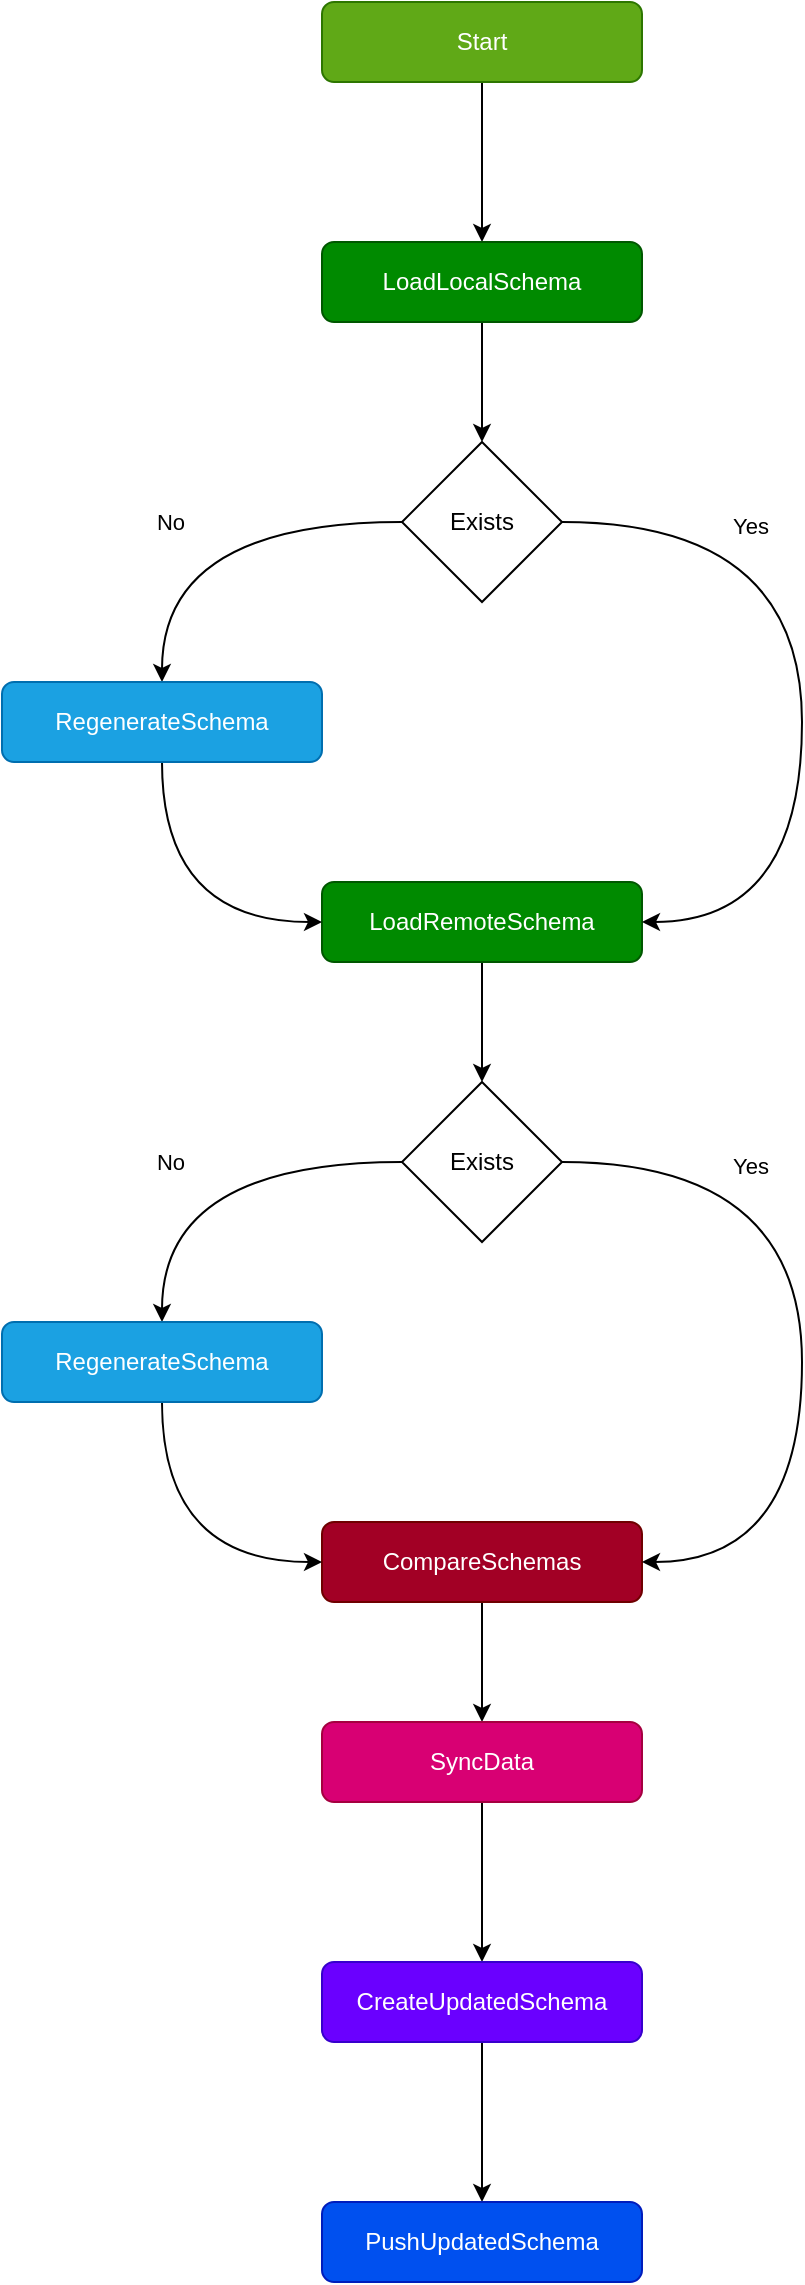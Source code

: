 <mxfile version="20.2.3" type="github">
  <diagram id="ZJxzK9-UvrhYlugSA6Yn" name="Pagina-1">
    <mxGraphModel dx="1422" dy="754" grid="1" gridSize="10" guides="1" tooltips="1" connect="1" arrows="1" fold="1" page="1" pageScale="1" pageWidth="3300" pageHeight="4681" math="0" shadow="0">
      <root>
        <mxCell id="0" />
        <mxCell id="1" parent="0" />
        <mxCell id="TUdZK474C93KMMMfNRx1-21" style="edgeStyle=orthogonalEdgeStyle;rounded=0;orthogonalLoop=1;jettySize=auto;html=1;entryX=0.5;entryY=0;entryDx=0;entryDy=0;" parent="1" source="TUdZK474C93KMMMfNRx1-1" target="TUdZK474C93KMMMfNRx1-2" edge="1">
          <mxGeometry relative="1" as="geometry" />
        </mxCell>
        <mxCell id="TUdZK474C93KMMMfNRx1-1" value="Start" style="rounded=1;whiteSpace=wrap;html=1;fillColor=#60a917;fontColor=#ffffff;strokeColor=#2D7600;" parent="1" vertex="1">
          <mxGeometry x="1200" y="220" width="160" height="40" as="geometry" />
        </mxCell>
        <mxCell id="TUdZK474C93KMMMfNRx1-5" style="edgeStyle=orthogonalEdgeStyle;rounded=0;orthogonalLoop=1;jettySize=auto;html=1;entryX=0.5;entryY=0;entryDx=0;entryDy=0;" parent="1" source="TUdZK474C93KMMMfNRx1-2" target="TUdZK474C93KMMMfNRx1-4" edge="1">
          <mxGeometry relative="1" as="geometry" />
        </mxCell>
        <mxCell id="TUdZK474C93KMMMfNRx1-2" value="LoadLocalSchema" style="rounded=1;whiteSpace=wrap;html=1;fillColor=#008a00;fontColor=#ffffff;strokeColor=#005700;" parent="1" vertex="1">
          <mxGeometry x="1200" y="340" width="160" height="40" as="geometry" />
        </mxCell>
        <mxCell id="TUdZK474C93KMMMfNRx1-20" style="edgeStyle=orthogonalEdgeStyle;rounded=0;orthogonalLoop=1;jettySize=auto;html=1;entryX=0.5;entryY=0;entryDx=0;entryDy=0;" parent="1" source="TUdZK474C93KMMMfNRx1-3" target="TUdZK474C93KMMMfNRx1-17" edge="1">
          <mxGeometry relative="1" as="geometry" />
        </mxCell>
        <mxCell id="TUdZK474C93KMMMfNRx1-3" value="LoadRemoteSchema" style="rounded=1;whiteSpace=wrap;html=1;fillColor=#008a00;fontColor=#ffffff;strokeColor=#005700;" parent="1" vertex="1">
          <mxGeometry x="1200" y="660" width="160" height="40" as="geometry" />
        </mxCell>
        <mxCell id="TUdZK474C93KMMMfNRx1-6" style="edgeStyle=orthogonalEdgeStyle;orthogonalLoop=1;jettySize=auto;html=1;entryX=1;entryY=0.5;entryDx=0;entryDy=0;curved=1;" parent="1" source="TUdZK474C93KMMMfNRx1-4" target="TUdZK474C93KMMMfNRx1-3" edge="1">
          <mxGeometry relative="1" as="geometry">
            <mxPoint x="1490" y="590" as="targetPoint" />
            <Array as="points">
              <mxPoint x="1440" y="480" />
              <mxPoint x="1440" y="680" />
            </Array>
          </mxGeometry>
        </mxCell>
        <mxCell id="TUdZK474C93KMMMfNRx1-7" value="Yes" style="edgeLabel;html=1;align=center;verticalAlign=middle;resizable=0;points=[];" parent="TUdZK474C93KMMMfNRx1-6" vertex="1" connectable="0">
          <mxGeometry x="-0.533" y="-2" relative="1" as="geometry">
            <mxPoint as="offset" />
          </mxGeometry>
        </mxCell>
        <mxCell id="TUdZK474C93KMMMfNRx1-9" style="edgeStyle=orthogonalEdgeStyle;orthogonalLoop=1;jettySize=auto;html=1;entryX=0.5;entryY=0;entryDx=0;entryDy=0;curved=1;" parent="1" source="TUdZK474C93KMMMfNRx1-4" target="TUdZK474C93KMMMfNRx1-8" edge="1">
          <mxGeometry relative="1" as="geometry" />
        </mxCell>
        <mxCell id="TUdZK474C93KMMMfNRx1-10" value="No" style="edgeLabel;html=1;align=center;verticalAlign=middle;resizable=0;points=[];" parent="TUdZK474C93KMMMfNRx1-9" vertex="1" connectable="0">
          <mxGeometry x="0.158" relative="1" as="geometry">
            <mxPoint as="offset" />
          </mxGeometry>
        </mxCell>
        <mxCell id="TUdZK474C93KMMMfNRx1-4" value="Exists" style="rhombus;whiteSpace=wrap;html=1;" parent="1" vertex="1">
          <mxGeometry x="1240" y="440" width="80" height="80" as="geometry" />
        </mxCell>
        <mxCell id="TUdZK474C93KMMMfNRx1-11" style="edgeStyle=orthogonalEdgeStyle;orthogonalLoop=1;jettySize=auto;html=1;entryX=0;entryY=0.5;entryDx=0;entryDy=0;curved=1;" parent="1" source="TUdZK474C93KMMMfNRx1-8" target="TUdZK474C93KMMMfNRx1-3" edge="1">
          <mxGeometry relative="1" as="geometry" />
        </mxCell>
        <mxCell id="TUdZK474C93KMMMfNRx1-8" value="RegenerateSchema" style="rounded=1;whiteSpace=wrap;html=1;fillColor=#1ba1e2;fontColor=#ffffff;strokeColor=#006EAF;" parent="1" vertex="1">
          <mxGeometry x="1040" y="560" width="160" height="40" as="geometry" />
        </mxCell>
        <mxCell id="TUdZK474C93KMMMfNRx1-26" style="edgeStyle=orthogonalEdgeStyle;rounded=0;orthogonalLoop=1;jettySize=auto;html=1;" parent="1" source="TUdZK474C93KMMMfNRx1-12" target="TUdZK474C93KMMMfNRx1-22" edge="1">
          <mxGeometry relative="1" as="geometry" />
        </mxCell>
        <mxCell id="TUdZK474C93KMMMfNRx1-12" value="CompareSchemas" style="rounded=1;whiteSpace=wrap;html=1;fillColor=#a20025;fontColor=#ffffff;strokeColor=#6F0000;" parent="1" vertex="1">
          <mxGeometry x="1200" y="980" width="160" height="40" as="geometry" />
        </mxCell>
        <mxCell id="TUdZK474C93KMMMfNRx1-13" style="edgeStyle=orthogonalEdgeStyle;orthogonalLoop=1;jettySize=auto;html=1;entryX=1;entryY=0.5;entryDx=0;entryDy=0;curved=1;" parent="1" source="TUdZK474C93KMMMfNRx1-17" target="TUdZK474C93KMMMfNRx1-12" edge="1">
          <mxGeometry relative="1" as="geometry">
            <mxPoint x="1490" y="910" as="targetPoint" />
            <Array as="points">
              <mxPoint x="1440" y="800" />
              <mxPoint x="1440" y="1000" />
            </Array>
          </mxGeometry>
        </mxCell>
        <mxCell id="TUdZK474C93KMMMfNRx1-14" value="Yes" style="edgeLabel;html=1;align=center;verticalAlign=middle;resizable=0;points=[];" parent="TUdZK474C93KMMMfNRx1-13" vertex="1" connectable="0">
          <mxGeometry x="-0.533" y="-2" relative="1" as="geometry">
            <mxPoint as="offset" />
          </mxGeometry>
        </mxCell>
        <mxCell id="TUdZK474C93KMMMfNRx1-15" style="edgeStyle=orthogonalEdgeStyle;orthogonalLoop=1;jettySize=auto;html=1;entryX=0.5;entryY=0;entryDx=0;entryDy=0;curved=1;" parent="1" source="TUdZK474C93KMMMfNRx1-17" target="TUdZK474C93KMMMfNRx1-19" edge="1">
          <mxGeometry relative="1" as="geometry">
            <Array as="points">
              <mxPoint x="1120" y="800" />
            </Array>
          </mxGeometry>
        </mxCell>
        <mxCell id="TUdZK474C93KMMMfNRx1-16" value="No" style="edgeLabel;html=1;align=center;verticalAlign=middle;resizable=0;points=[];" parent="TUdZK474C93KMMMfNRx1-15" vertex="1" connectable="0">
          <mxGeometry x="0.158" relative="1" as="geometry">
            <mxPoint as="offset" />
          </mxGeometry>
        </mxCell>
        <mxCell id="TUdZK474C93KMMMfNRx1-17" value="Exists" style="rhombus;whiteSpace=wrap;html=1;" parent="1" vertex="1">
          <mxGeometry x="1240" y="760" width="80" height="80" as="geometry" />
        </mxCell>
        <mxCell id="TUdZK474C93KMMMfNRx1-18" style="edgeStyle=orthogonalEdgeStyle;orthogonalLoop=1;jettySize=auto;html=1;entryX=0;entryY=0.5;entryDx=0;entryDy=0;curved=1;" parent="1" source="TUdZK474C93KMMMfNRx1-19" target="TUdZK474C93KMMMfNRx1-12" edge="1">
          <mxGeometry relative="1" as="geometry" />
        </mxCell>
        <mxCell id="TUdZK474C93KMMMfNRx1-19" value="RegenerateSchema" style="rounded=1;whiteSpace=wrap;html=1;fillColor=#1ba1e2;fontColor=#ffffff;strokeColor=#006EAF;" parent="1" vertex="1">
          <mxGeometry x="1040" y="880" width="160" height="40" as="geometry" />
        </mxCell>
        <mxCell id="TUdZK474C93KMMMfNRx1-27" style="edgeStyle=orthogonalEdgeStyle;rounded=0;orthogonalLoop=1;jettySize=auto;html=1;entryX=0.5;entryY=0;entryDx=0;entryDy=0;" parent="1" source="TUdZK474C93KMMMfNRx1-22" target="TUdZK474C93KMMMfNRx1-25" edge="1">
          <mxGeometry relative="1" as="geometry" />
        </mxCell>
        <mxCell id="TUdZK474C93KMMMfNRx1-22" value="SyncData" style="rounded=1;whiteSpace=wrap;html=1;fillColor=#d80073;fontColor=#ffffff;strokeColor=#A50040;" parent="1" vertex="1">
          <mxGeometry x="1200" y="1080" width="160" height="40" as="geometry" />
        </mxCell>
        <mxCell id="TUdZK474C93KMMMfNRx1-29" style="edgeStyle=orthogonalEdgeStyle;rounded=0;orthogonalLoop=1;jettySize=auto;html=1;entryX=0.5;entryY=0;entryDx=0;entryDy=0;" parent="1" source="TUdZK474C93KMMMfNRx1-25" target="TUdZK474C93KMMMfNRx1-28" edge="1">
          <mxGeometry relative="1" as="geometry" />
        </mxCell>
        <mxCell id="TUdZK474C93KMMMfNRx1-25" value="CreateUpdatedSchema" style="rounded=1;whiteSpace=wrap;html=1;fillColor=#6a00ff;fontColor=#ffffff;strokeColor=#3700CC;" parent="1" vertex="1">
          <mxGeometry x="1200" y="1200" width="160" height="40" as="geometry" />
        </mxCell>
        <mxCell id="TUdZK474C93KMMMfNRx1-28" value="PushUpdatedSchema" style="rounded=1;whiteSpace=wrap;html=1;fillColor=#0050ef;fontColor=#ffffff;strokeColor=#001DBC;" parent="1" vertex="1">
          <mxGeometry x="1200" y="1320" width="160" height="40" as="geometry" />
        </mxCell>
      </root>
    </mxGraphModel>
  </diagram>
</mxfile>
